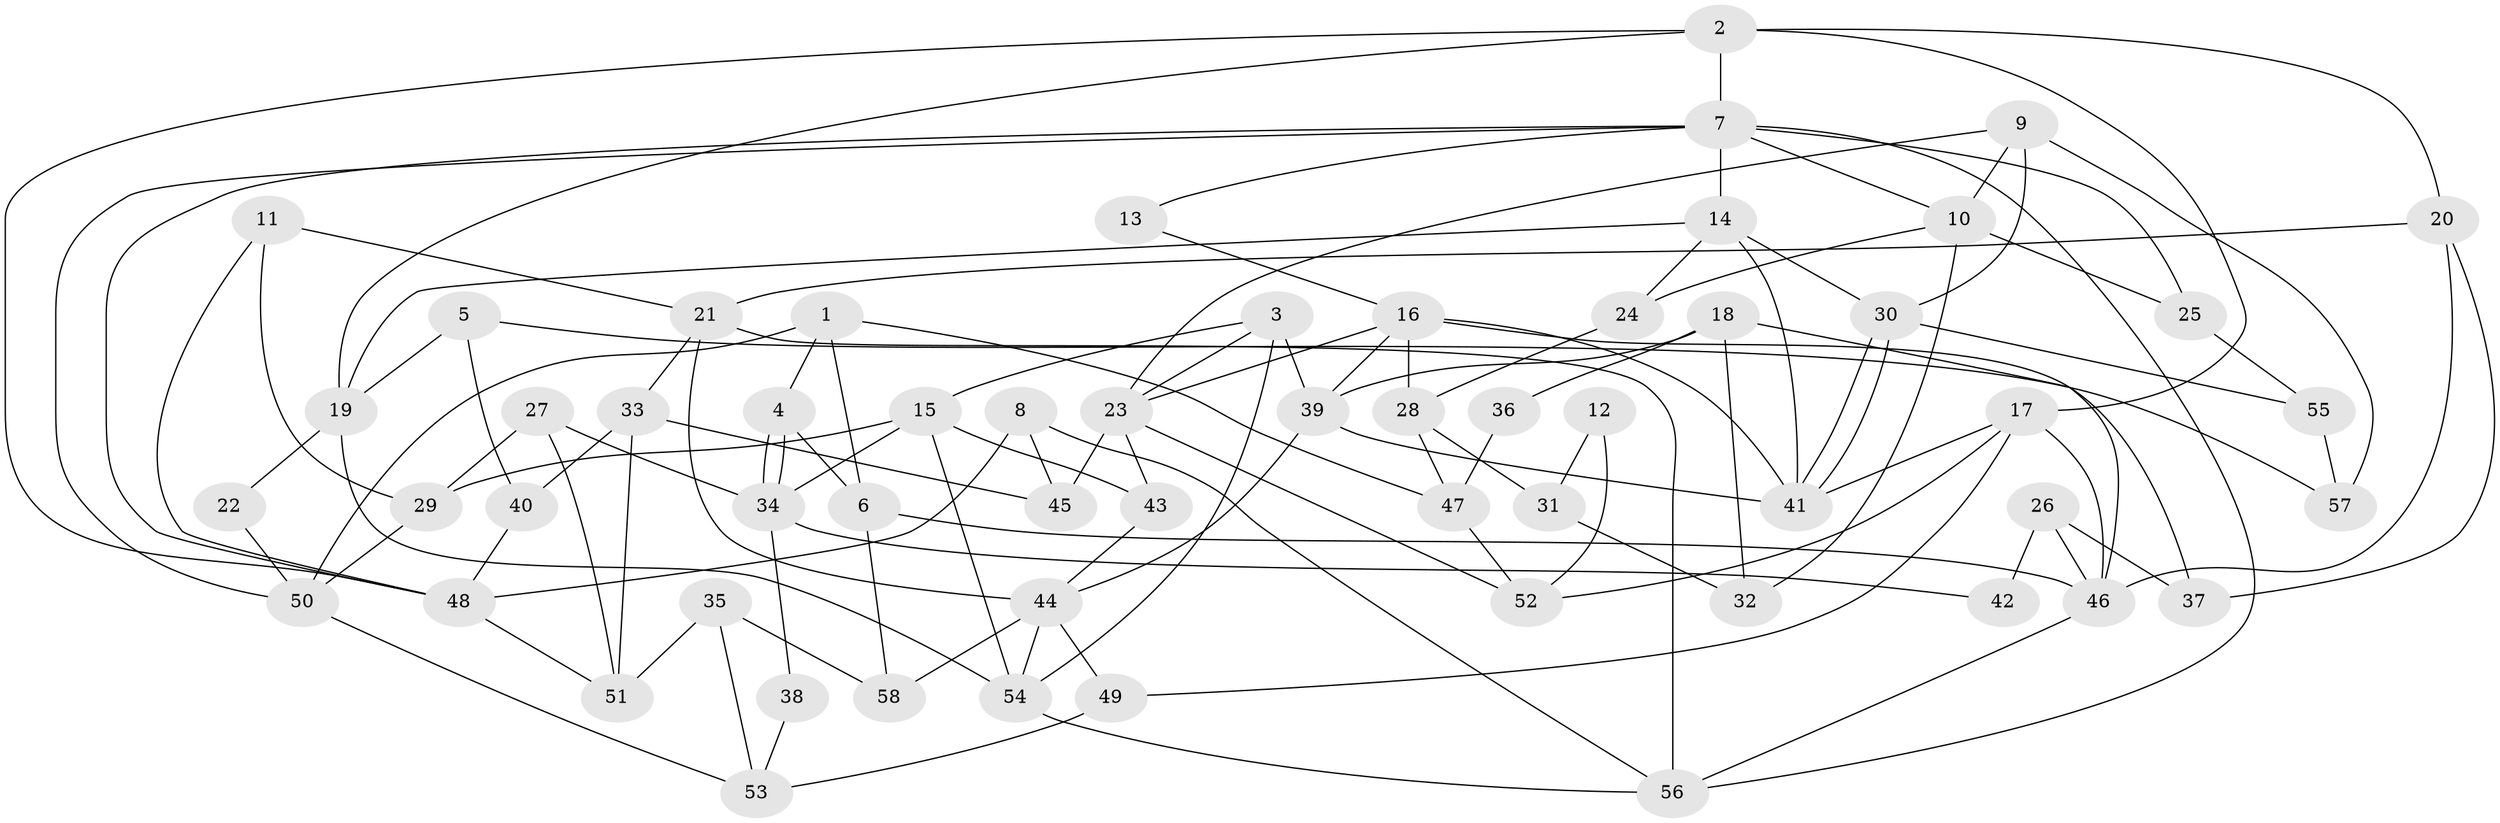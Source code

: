 // coarse degree distribution, {4: 0.20689655172413793, 3: 0.13793103448275862, 8: 0.034482758620689655, 7: 0.20689655172413793, 6: 0.10344827586206896, 5: 0.27586206896551724, 2: 0.034482758620689655}
// Generated by graph-tools (version 1.1) at 2025/37/03/04/25 23:37:07]
// undirected, 58 vertices, 116 edges
graph export_dot {
  node [color=gray90,style=filled];
  1;
  2;
  3;
  4;
  5;
  6;
  7;
  8;
  9;
  10;
  11;
  12;
  13;
  14;
  15;
  16;
  17;
  18;
  19;
  20;
  21;
  22;
  23;
  24;
  25;
  26;
  27;
  28;
  29;
  30;
  31;
  32;
  33;
  34;
  35;
  36;
  37;
  38;
  39;
  40;
  41;
  42;
  43;
  44;
  45;
  46;
  47;
  48;
  49;
  50;
  51;
  52;
  53;
  54;
  55;
  56;
  57;
  58;
  1 -- 47;
  1 -- 50;
  1 -- 4;
  1 -- 6;
  2 -- 17;
  2 -- 7;
  2 -- 19;
  2 -- 20;
  2 -- 48;
  3 -- 15;
  3 -- 54;
  3 -- 23;
  3 -- 39;
  4 -- 34;
  4 -- 34;
  4 -- 6;
  5 -- 19;
  5 -- 40;
  5 -- 57;
  6 -- 46;
  6 -- 58;
  7 -- 48;
  7 -- 14;
  7 -- 10;
  7 -- 13;
  7 -- 25;
  7 -- 50;
  7 -- 56;
  8 -- 56;
  8 -- 48;
  8 -- 45;
  9 -- 10;
  9 -- 30;
  9 -- 23;
  9 -- 57;
  10 -- 25;
  10 -- 24;
  10 -- 32;
  11 -- 48;
  11 -- 21;
  11 -- 29;
  12 -- 31;
  12 -- 52;
  13 -- 16;
  14 -- 19;
  14 -- 41;
  14 -- 24;
  14 -- 30;
  15 -- 54;
  15 -- 34;
  15 -- 29;
  15 -- 43;
  16 -- 23;
  16 -- 39;
  16 -- 28;
  16 -- 37;
  16 -- 41;
  17 -- 46;
  17 -- 41;
  17 -- 49;
  17 -- 52;
  18 -- 46;
  18 -- 39;
  18 -- 32;
  18 -- 36;
  19 -- 54;
  19 -- 22;
  20 -- 21;
  20 -- 37;
  20 -- 46;
  21 -- 56;
  21 -- 44;
  21 -- 33;
  22 -- 50;
  23 -- 43;
  23 -- 45;
  23 -- 52;
  24 -- 28;
  25 -- 55;
  26 -- 37;
  26 -- 46;
  26 -- 42;
  27 -- 29;
  27 -- 51;
  27 -- 34;
  28 -- 31;
  28 -- 47;
  29 -- 50;
  30 -- 41;
  30 -- 41;
  30 -- 55;
  31 -- 32;
  33 -- 45;
  33 -- 40;
  33 -- 51;
  34 -- 38;
  34 -- 42;
  35 -- 53;
  35 -- 58;
  35 -- 51;
  36 -- 47;
  38 -- 53;
  39 -- 41;
  39 -- 44;
  40 -- 48;
  43 -- 44;
  44 -- 49;
  44 -- 54;
  44 -- 58;
  46 -- 56;
  47 -- 52;
  48 -- 51;
  49 -- 53;
  50 -- 53;
  54 -- 56;
  55 -- 57;
}
